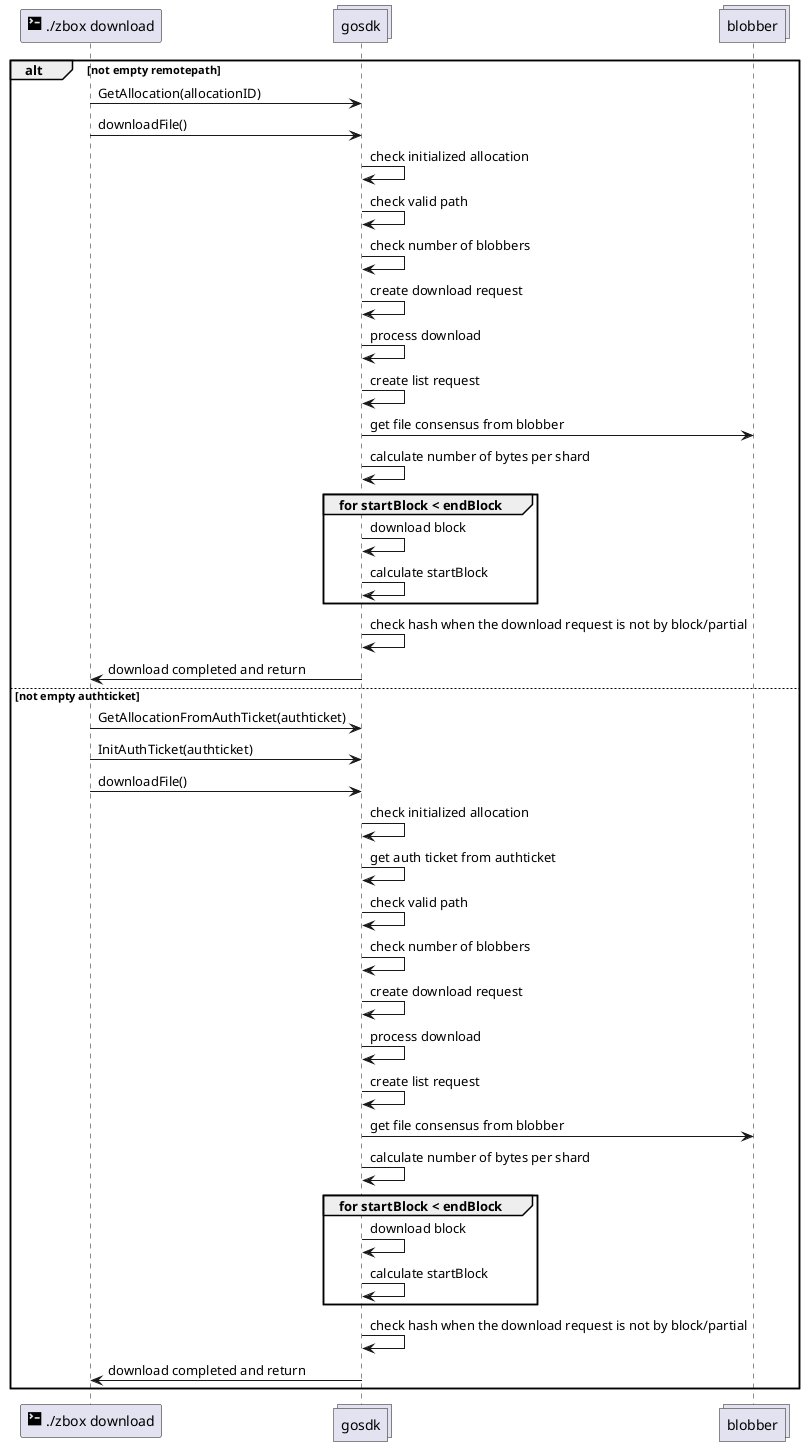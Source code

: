 @startuml
participant "<size:20><&terminal></size> ./zbox download" as cli
collections gosdk
collections blobber

alt not empty remotepath
cli -> gosdk: GetAllocation(allocationID)
cli -> gosdk: downloadFile()

gosdk -> gosdk: check initialized allocation
gosdk -> gosdk: check valid path
gosdk -> gosdk: check number of blobbers
gosdk -> gosdk: create download request
gosdk -> gosdk: process download
gosdk -> gosdk: create list request
gosdk -> blobber: get file consensus from blobber
gosdk -> gosdk: calculate number of bytes per shard

group for startBlock < endBlock
gosdk -> gosdk: download block
gosdk -> gosdk: calculate startBlock
end

gosdk -> gosdk: check hash when the download request is not by block/partial
gosdk -> cli: download completed and return

else not empty authticket
cli -> gosdk: GetAllocationFromAuthTicket(authticket)
cli -> gosdk: InitAuthTicket(authticket)
cli -> gosdk: downloadFile()

gosdk -> gosdk: check initialized allocation
gosdk -> gosdk: get auth ticket from authticket
gosdk -> gosdk: check valid path
gosdk -> gosdk: check number of blobbers
gosdk -> gosdk: create download request
gosdk -> gosdk: process download
gosdk -> gosdk: create list request
gosdk -> blobber: get file consensus from blobber
gosdk -> gosdk: calculate number of bytes per shard

group for startBlock < endBlock
gosdk -> gosdk: download block
gosdk -> gosdk: calculate startBlock
end

gosdk -> gosdk: check hash when the download request is not by block/partial
gosdk -> cli: download completed and return
end
@enduml
